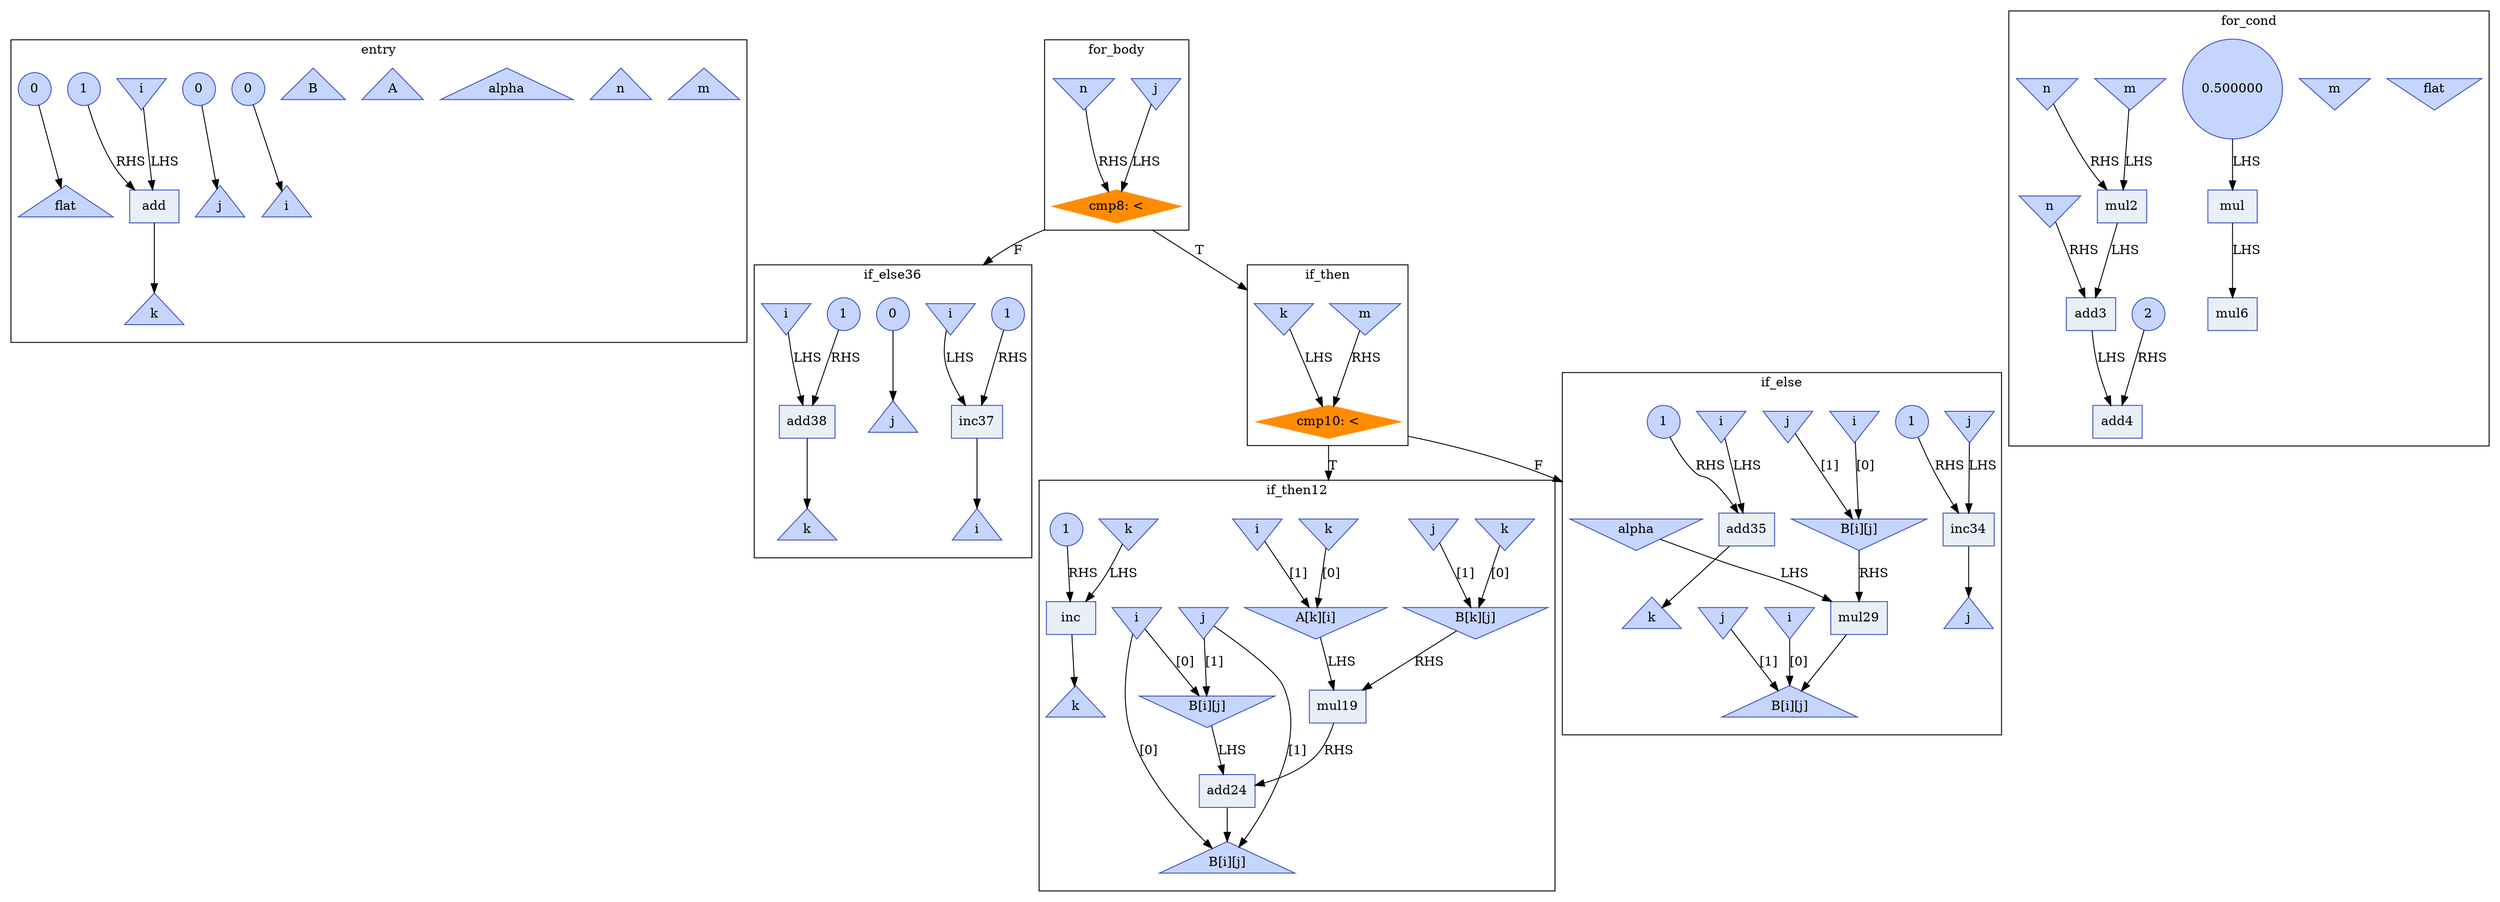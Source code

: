 digraph "Prova" {
	compound=true;
	subgraph cluster_entry {
	label ="entry";
		Node0 [shape=triangle,color="#3d50c3ff", style=filled, fillcolor="#7ea1fa70",label="m"];
		Node1 [shape=triangle,color="#3d50c3ff", style=filled, fillcolor="#7ea1fa70",label="n"];
		Node2 [shape=triangle,color="#3d50c3ff", style=filled, fillcolor="#7ea1fa70",label="alpha"];
		Node3 [shape=triangle,color="#3d50c3ff", style=filled, fillcolor="#7ea1fa70",label="A"];
		Node4 [shape=triangle,color="#3d50c3ff", style=filled, fillcolor="#7ea1fa70",label="B"];
		Node5 [shape=triangle,color="#3d50c3ff", style=filled, fillcolor="#7ea1fa70",label="i"];
		Node6 [shape=circle,color="#3d50c3ff", style=filled, fillcolor="#7ea1fa70",label="0"];
		Node6 -> Node5;
		Node7 [shape=triangle,color="#3d50c3ff", style=filled, fillcolor="#7ea1fa70",label="j"];
		Node8 [shape=circle,color="#3d50c3ff", style=filled, fillcolor="#7ea1fa70",label="0"];
		Node8 -> Node7;
		Node9 [shape=invtriangle,color="#3d50c3ff", style=filled, fillcolor="#7ea1fa70",label="i"];
		Node9 -> Node10 [label = "LHS"];
		Node10 [shape=record,color="#3d50c3ff", style=filled, fillcolor="#cedaeb70",label="add"];
		Node10 -> Node12;
		Node11 [shape=circle,color="#3d50c3ff", style=filled, fillcolor="#7ea1fa70",label="1"];
		Node11 -> Node10 [label = "RHS"];
		Node12 [shape=triangle,color="#3d50c3ff", style=filled, fillcolor="#7ea1fa70",label="k"];
		Node13 [shape=triangle,color="#3d50c3ff", style=filled, fillcolor="#7ea1fa70",label="flat"];
		Node14 [shape=circle,color="#3d50c3ff", style=filled, fillcolor="#7ea1fa70",label="0"];
		Node14 -> Node13;
	}
	subgraph cluster_for_body {
	label ="for_body";
		Node27 [shape=invtriangle,color="#3d50c3ff", style=filled, fillcolor="#7ea1fa70",label="j"];
		Node27 -> Node73 [label = "LHS"];
		Node28 [shape=invtriangle,color="#3d50c3ff", style=filled, fillcolor="#7ea1fa70",label="n"];
		Node28 -> Node73 [label = "RHS"];
		Node73 [shape=diamond,color="darkorange", style=filled, fillcolor="darkorange",label="cmp8: <"];
	}
	subgraph cluster_for_cond {
	label ="for_cond";
		Node15 [shape=invtriangle,color="#3d50c3ff", style=filled, fillcolor="#7ea1fa70",label="flat"];
		Node16 [shape=invtriangle,color="#3d50c3ff", style=filled, fillcolor="#7ea1fa70",label="m"];
		Node17 [shape=record,color="#3d50c3ff", style=filled, fillcolor="#cedaeb70",label="mul"];
		Node17 -> Node26 [label = "LHS"];
		Node18 [shape=circle,color="#3d50c3ff", style=filled, fillcolor="#7ea1fa70",label="0.500000"];
		Node18 -> Node17 [label = "LHS"];
		Node19 [shape=invtriangle,color="#3d50c3ff", style=filled, fillcolor="#7ea1fa70",label="m"];
		Node19 -> Node21 [label = "LHS"];
		Node20 [shape=invtriangle,color="#3d50c3ff", style=filled, fillcolor="#7ea1fa70",label="n"];
		Node20 -> Node21 [label = "RHS"];
		Node21 [shape=record,color="#3d50c3ff", style=filled, fillcolor="#cedaeb70",label="mul2"];
		Node21 -> Node23 [label = "LHS"];
		Node22 [shape=invtriangle,color="#3d50c3ff", style=filled, fillcolor="#7ea1fa70",label="n"];
		Node22 -> Node23 [label = "RHS"];
		Node23 [shape=record,color="#3d50c3ff", style=filled, fillcolor="#cedaeb70",label="add3"];
		Node23 -> Node24 [label = "LHS"];
		Node24 [shape=record,color="#3d50c3ff", style=filled, fillcolor="#cedaeb70",label="add4"];
		Node25 [shape=circle,color="#3d50c3ff", style=filled, fillcolor="#7ea1fa70",label="2"];
		Node25 -> Node24 [label = "RHS"];
		Node26 [shape=record,color="#3d50c3ff", style=filled, fillcolor="#cedaeb70",label="mul6"];
	}
	subgraph cluster_if_else {
	label ="if_else";
		Node47 [shape=invtriangle,color="#3d50c3ff", style=filled, fillcolor="#7ea1fa70",label="alpha"];
		Node47 -> Node51 [label = "LHS"];
		Node48 [shape=invtriangle,color="#3d50c3ff", style=filled, fillcolor="#7ea1fa70",label="i"];
		Node48 -> Node50 [label = "[0]"];
		Node49 [shape=invtriangle,color="#3d50c3ff", style=filled, fillcolor="#7ea1fa70",label="j"];
		Node49 -> Node50 [label = "[1]"];
		Node50 [shape=invtriangle,color="#3d50c3ff", style=filled, fillcolor="#7ea1fa70",label="B[i][j]"];
		Node50 -> Node51 [label = "RHS"];
		Node51 [shape=record,color="#3d50c3ff", style=filled, fillcolor="#cedaeb70",label="mul29"];
		Node51 -> Node54;
		Node52 [shape=invtriangle,color="#3d50c3ff", style=filled, fillcolor="#7ea1fa70",label="i"];
		Node52 -> Node54 [label = "[0]"];
		Node53 [shape=invtriangle,color="#3d50c3ff", style=filled, fillcolor="#7ea1fa70",label="j"];
		Node53 -> Node54 [label = "[1]"];
		Node54 [shape=triangle,color="#3d50c3ff", style=filled, fillcolor="#7ea1fa70",label="B[i][j]"];
		Node55 [shape=invtriangle,color="#3d50c3ff", style=filled, fillcolor="#7ea1fa70",label="j"];
		Node55 -> Node56 [label = "LHS"];
		Node56 [shape=record,color="#3d50c3ff", style=filled, fillcolor="#cedaeb70",label="inc34"];
		Node56 -> Node58;
		Node57 [shape=circle,color="#3d50c3ff", style=filled, fillcolor="#7ea1fa70",label="1"];
		Node57 -> Node56 [label = "RHS"];
		Node58 [shape=triangle,color="#3d50c3ff", style=filled, fillcolor="#7ea1fa70",label="j"];
		Node59 [shape=invtriangle,color="#3d50c3ff", style=filled, fillcolor="#7ea1fa70",label="i"];
		Node59 -> Node60 [label = "LHS"];
		Node60 [shape=record,color="#3d50c3ff", style=filled, fillcolor="#cedaeb70",label="add35"];
		Node60 -> Node62;
		Node61 [shape=circle,color="#3d50c3ff", style=filled, fillcolor="#7ea1fa70",label="1"];
		Node61 -> Node60 [label = "RHS"];
		Node62 [shape=triangle,color="#3d50c3ff", style=filled, fillcolor="#7ea1fa70",label="k"];
	}
	subgraph cluster_if_else36 {
	label ="if_else36";
		Node63 [shape=invtriangle,color="#3d50c3ff", style=filled, fillcolor="#7ea1fa70",label="i"];
		Node63 -> Node64 [label = "LHS"];
		Node64 [shape=record,color="#3d50c3ff", style=filled, fillcolor="#cedaeb70",label="inc37"];
		Node64 -> Node66;
		Node65 [shape=circle,color="#3d50c3ff", style=filled, fillcolor="#7ea1fa70",label="1"];
		Node65 -> Node64 [label = "RHS"];
		Node66 [shape=triangle,color="#3d50c3ff", style=filled, fillcolor="#7ea1fa70",label="i"];
		Node67 [shape=triangle,color="#3d50c3ff", style=filled, fillcolor="#7ea1fa70",label="j"];
		Node68 [shape=circle,color="#3d50c3ff", style=filled, fillcolor="#7ea1fa70",label="0"];
		Node68 -> Node67;
		Node69 [shape=invtriangle,color="#3d50c3ff", style=filled, fillcolor="#7ea1fa70",label="i"];
		Node69 -> Node70 [label = "LHS"];
		Node70 [shape=record,color="#3d50c3ff", style=filled, fillcolor="#cedaeb70",label="add38"];
		Node70 -> Node72;
		Node71 [shape=circle,color="#3d50c3ff", style=filled, fillcolor="#7ea1fa70",label="1"];
		Node71 -> Node70 [label = "RHS"];
		Node72 [shape=triangle,color="#3d50c3ff", style=filled, fillcolor="#7ea1fa70",label="k"];
	}
	subgraph cluster_if_then {
	label ="if_then";
		Node29 [shape=invtriangle,color="#3d50c3ff", style=filled, fillcolor="#7ea1fa70",label="k"];
		Node29 -> Node74 [label = "LHS"];
		Node30 [shape=invtriangle,color="#3d50c3ff", style=filled, fillcolor="#7ea1fa70",label="m"];
		Node30 -> Node74 [label = "RHS"];
		Node74 [shape=diamond,color="darkorange", style=filled, fillcolor="darkorange",label="cmp10: <"];
	}
	subgraph cluster_if_then12 {
	label ="if_then12";
		Node31 [shape=invtriangle,color="#3d50c3ff", style=filled, fillcolor="#7ea1fa70",label="k"];
		Node31 -> Node33 [label = "[0]"];
		Node32 [shape=invtriangle,color="#3d50c3ff", style=filled, fillcolor="#7ea1fa70",label="i"];
		Node32 -> Node33 [label = "[1]"];
		Node33 [shape=invtriangle,color="#3d50c3ff", style=filled, fillcolor="#7ea1fa70",label="A[k][i]"];
		Node33 -> Node37 [label = "LHS"];
		Node34 [shape=invtriangle,color="#3d50c3ff", style=filled, fillcolor="#7ea1fa70",label="k"];
		Node34 -> Node36 [label = "[0]"];
		Node35 [shape=invtriangle,color="#3d50c3ff", style=filled, fillcolor="#7ea1fa70",label="j"];
		Node35 -> Node36 [label = "[1]"];
		Node36 [shape=invtriangle,color="#3d50c3ff", style=filled, fillcolor="#7ea1fa70",label="B[k][j]"];
		Node36 -> Node37 [label = "RHS"];
		Node37 [shape=record,color="#3d50c3ff", style=filled, fillcolor="#cedaeb70",label="mul19"];
		Node37 -> Node41 [label = "RHS"];
		Node38 [shape=invtriangle,color="#3d50c3ff", style=filled, fillcolor="#7ea1fa70",label="i"];
		Node38 -> Node40 [label = "[0]"];
		Node38 -> Node42 [label = "[0]"];
		Node39 [shape=invtriangle,color="#3d50c3ff", style=filled, fillcolor="#7ea1fa70",label="j"];
		Node39 -> Node40 [label = "[1]"];
		Node39 -> Node42 [label = "[1]"];
		Node40 [shape=invtriangle,color="#3d50c3ff", style=filled, fillcolor="#7ea1fa70",label="B[i][j]"];
		Node40 -> Node41 [label = "LHS"];
		Node41 [shape=record,color="#3d50c3ff", style=filled, fillcolor="#cedaeb70",label="add24"];
		Node41 -> Node42;
		Node42 [shape=triangle,color="#3d50c3ff", style=filled, fillcolor="#7ea1fa70",label="B[i][j]"];
		Node43 [shape=invtriangle,color="#3d50c3ff", style=filled, fillcolor="#7ea1fa70",label="k"];
		Node43 -> Node44 [label = "LHS"];
		Node44 [shape=record,color="#3d50c3ff", style=filled, fillcolor="#cedaeb70",label="inc"];
		Node44 -> Node46;
		Node45 [shape=circle,color="#3d50c3ff", style=filled, fillcolor="#7ea1fa70",label="1"];
		Node45 -> Node44 [label = "RHS"];
		Node46 [shape=triangle,color="#3d50c3ff", style=filled, fillcolor="#7ea1fa70",label="k"];
	}
	Node73 -> Node29 [label = "T", ltail=cluster_for_body, lhead=cluster_if_then];
	Node73 -> Node63 [label = "F", ltail=cluster_for_body, lhead=cluster_if_else36];
	Node74 -> Node31 [label = "T", ltail=cluster_if_then, lhead=cluster_if_then12];
	Node74 -> Node47 [label = "F", ltail=cluster_if_then, lhead=cluster_if_else];
}
